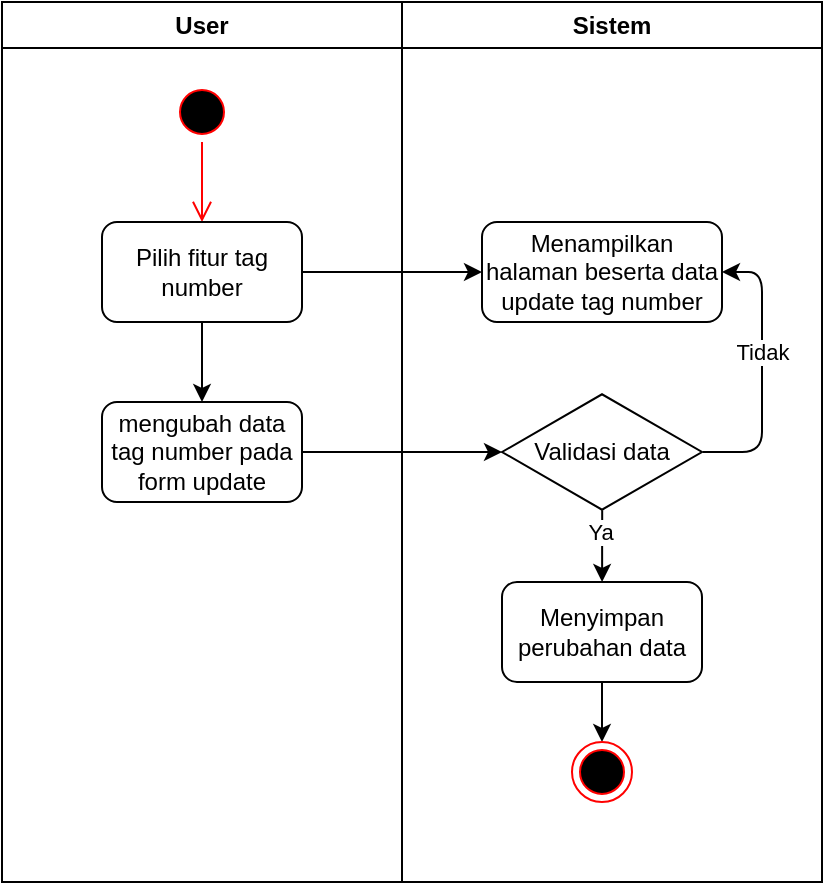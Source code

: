 <mxfile>
    <diagram id="mC2-HLrEe3zRRycdetk5" name="Page-1">
        <mxGraphModel dx="1429" dy="601" grid="1" gridSize="10" guides="1" tooltips="1" connect="1" arrows="1" fold="1" page="1" pageScale="1" pageWidth="850" pageHeight="1100" math="0" shadow="0">
            <root>
                <mxCell id="0"/>
                <mxCell id="1" parent="0"/>
                <mxCell id="2" value="User" style="swimlane;whiteSpace=wrap;html=1;" parent="1" vertex="1">
                    <mxGeometry x="120" y="40" width="200" height="440" as="geometry"/>
                </mxCell>
                <mxCell id="3" value="" style="ellipse;html=1;shape=startState;fillColor=#000000;strokeColor=#ff0000;" parent="2" vertex="1">
                    <mxGeometry x="85" y="40" width="30" height="30" as="geometry"/>
                </mxCell>
                <mxCell id="4" value="" style="edgeStyle=orthogonalEdgeStyle;html=1;verticalAlign=bottom;endArrow=open;endSize=8;strokeColor=#ff0000;" parent="2" source="3" edge="1">
                    <mxGeometry relative="1" as="geometry">
                        <mxPoint x="100" y="110" as="targetPoint"/>
                    </mxGeometry>
                </mxCell>
                <mxCell id="20" style="edgeStyle=none;html=1;exitX=0.5;exitY=1;exitDx=0;exitDy=0;entryX=0.5;entryY=0;entryDx=0;entryDy=0;" edge="1" parent="2" source="5" target="6">
                    <mxGeometry relative="1" as="geometry"/>
                </mxCell>
                <mxCell id="5" value="&lt;span style=&quot;color: rgb(0, 0, 0);&quot;&gt;Pilih fitur tag number&lt;/span&gt;" style="rounded=1;whiteSpace=wrap;html=1;" parent="2" vertex="1">
                    <mxGeometry x="50" y="110" width="100" height="50" as="geometry"/>
                </mxCell>
                <mxCell id="6" value="mengubah data tag number pada form update" style="rounded=1;whiteSpace=wrap;html=1;" parent="2" vertex="1">
                    <mxGeometry x="50" y="200" width="100" height="50" as="geometry"/>
                </mxCell>
                <mxCell id="7" value="Sistem" style="swimlane;whiteSpace=wrap;html=1;" parent="1" vertex="1">
                    <mxGeometry x="320" y="40" width="210" height="440" as="geometry"/>
                </mxCell>
                <mxCell id="8" value="Menampilkan halaman beserta data update tag number" style="rounded=1;whiteSpace=wrap;html=1;" parent="7" vertex="1">
                    <mxGeometry x="40" y="110" width="120" height="50" as="geometry"/>
                </mxCell>
                <mxCell id="9" value="" style="edgeStyle=none;html=1;exitX=0.501;exitY=0.985;exitDx=0;exitDy=0;exitPerimeter=0;" parent="7" source="10" target="14" edge="1">
                    <mxGeometry relative="1" as="geometry"/>
                </mxCell>
                <mxCell id="24" value="Ya" style="edgeLabel;html=1;align=center;verticalAlign=middle;resizable=0;points=[];" vertex="1" connectable="0" parent="9">
                    <mxGeometry x="-0.424" y="-1" relative="1" as="geometry">
                        <mxPoint as="offset"/>
                    </mxGeometry>
                </mxCell>
                <mxCell id="22" style="edgeStyle=none;html=1;entryX=1;entryY=0.5;entryDx=0;entryDy=0;exitX=1.004;exitY=0.499;exitDx=0;exitDy=0;exitPerimeter=0;" edge="1" parent="7" source="10" target="8">
                    <mxGeometry relative="1" as="geometry">
                        <mxPoint x="151" y="225" as="sourcePoint"/>
                        <Array as="points">
                            <mxPoint x="180" y="225"/>
                            <mxPoint x="180" y="135"/>
                        </Array>
                    </mxGeometry>
                </mxCell>
                <mxCell id="23" value="Tidak" style="edgeLabel;html=1;align=center;verticalAlign=middle;resizable=0;points=[];" vertex="1" connectable="0" parent="22">
                    <mxGeometry x="0.138" relative="1" as="geometry">
                        <mxPoint as="offset"/>
                    </mxGeometry>
                </mxCell>
                <mxCell id="10" value="Validasi data" style="html=1;whiteSpace=wrap;aspect=fixed;shape=isoRectangle;" parent="7" vertex="1">
                    <mxGeometry x="50" y="195" width="100" height="60" as="geometry"/>
                </mxCell>
                <mxCell id="13" value="" style="edgeStyle=none;html=1;" parent="7" source="14" target="16" edge="1">
                    <mxGeometry relative="1" as="geometry"/>
                </mxCell>
                <mxCell id="14" value="Menyimpan perubahan data" style="rounded=1;whiteSpace=wrap;html=1;" parent="7" vertex="1">
                    <mxGeometry x="50" y="290" width="100" height="50" as="geometry"/>
                </mxCell>
                <mxCell id="16" value="" style="ellipse;html=1;shape=endState;fillColor=#000000;strokeColor=#ff0000;" parent="7" vertex="1">
                    <mxGeometry x="85" y="370" width="30" height="30" as="geometry"/>
                </mxCell>
                <mxCell id="17" value="" style="endArrow=classic;html=1;exitX=1;exitY=0.5;exitDx=0;exitDy=0;entryX=0;entryY=0.5;entryDx=0;entryDy=0;" parent="1" source="5" target="8" edge="1">
                    <mxGeometry width="50" height="50" relative="1" as="geometry">
                        <mxPoint x="450" y="200" as="sourcePoint"/>
                        <mxPoint x="350" y="175" as="targetPoint"/>
                    </mxGeometry>
                </mxCell>
                <mxCell id="19" value="" style="edgeStyle=none;html=1;" parent="1" source="6" target="10" edge="1">
                    <mxGeometry relative="1" as="geometry"/>
                </mxCell>
            </root>
        </mxGraphModel>
    </diagram>
</mxfile>